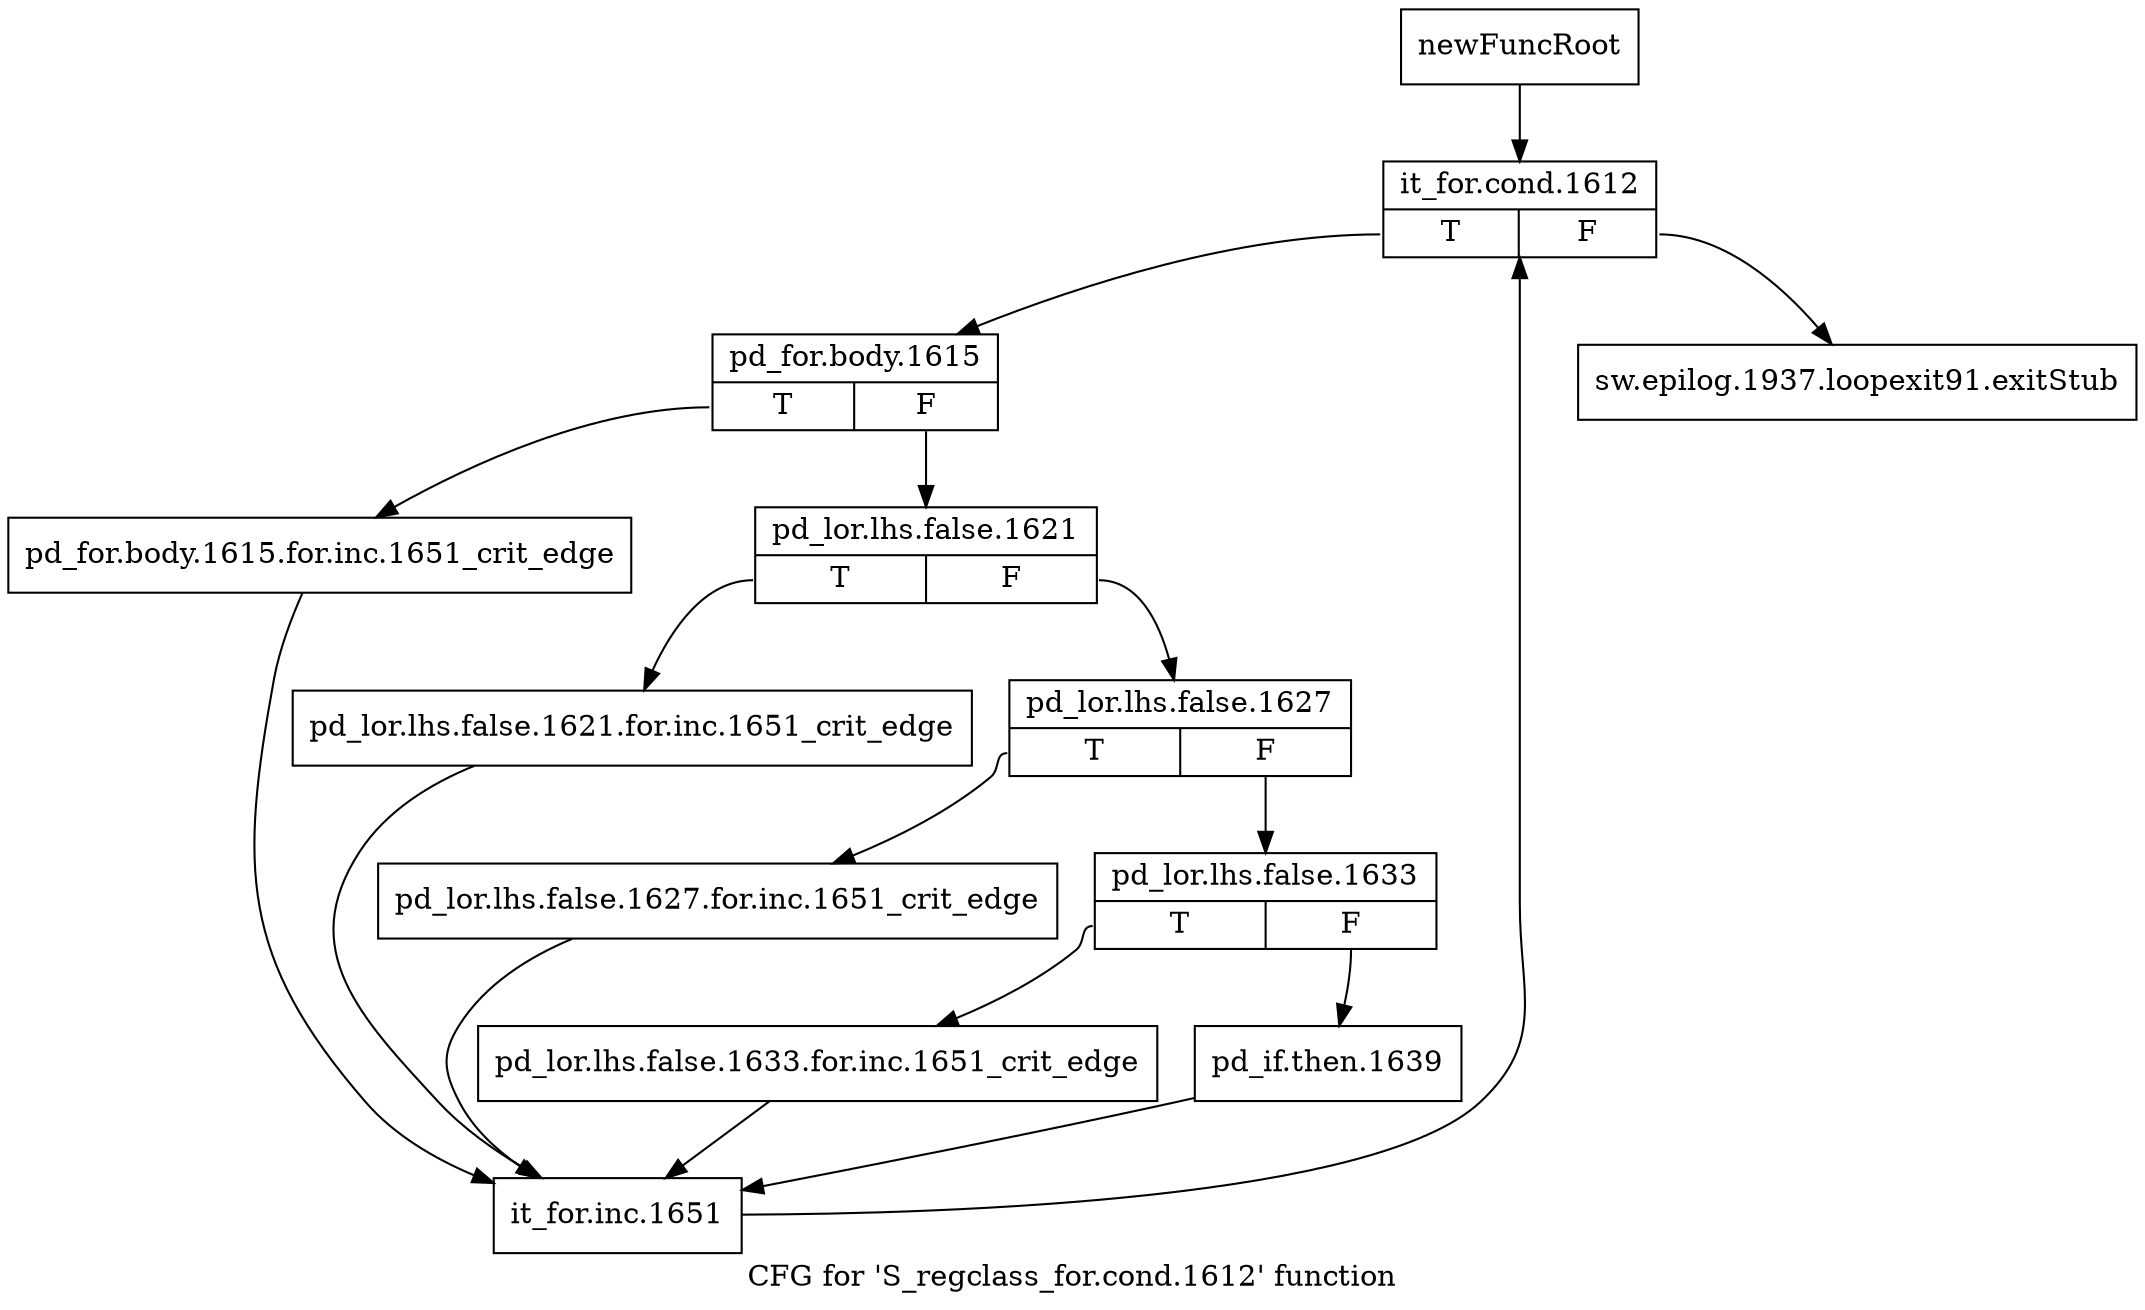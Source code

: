 digraph "CFG for 'S_regclass_for.cond.1612' function" {
	label="CFG for 'S_regclass_for.cond.1612' function";

	Node0x5232b80 [shape=record,label="{newFuncRoot}"];
	Node0x5232b80 -> Node0x5232c20;
	Node0x5232bd0 [shape=record,label="{sw.epilog.1937.loopexit91.exitStub}"];
	Node0x5232c20 [shape=record,label="{it_for.cond.1612|{<s0>T|<s1>F}}"];
	Node0x5232c20:s0 -> Node0x5232c70;
	Node0x5232c20:s1 -> Node0x5232bd0;
	Node0x5232c70 [shape=record,label="{pd_for.body.1615|{<s0>T|<s1>F}}"];
	Node0x5232c70:s0 -> Node0x5232ef0;
	Node0x5232c70:s1 -> Node0x5232cc0;
	Node0x5232cc0 [shape=record,label="{pd_lor.lhs.false.1621|{<s0>T|<s1>F}}"];
	Node0x5232cc0:s0 -> Node0x5232ea0;
	Node0x5232cc0:s1 -> Node0x5232d10;
	Node0x5232d10 [shape=record,label="{pd_lor.lhs.false.1627|{<s0>T|<s1>F}}"];
	Node0x5232d10:s0 -> Node0x5232e50;
	Node0x5232d10:s1 -> Node0x5232d60;
	Node0x5232d60 [shape=record,label="{pd_lor.lhs.false.1633|{<s0>T|<s1>F}}"];
	Node0x5232d60:s0 -> Node0x5232e00;
	Node0x5232d60:s1 -> Node0x5232db0;
	Node0x5232db0 [shape=record,label="{pd_if.then.1639}"];
	Node0x5232db0 -> Node0x5232f40;
	Node0x5232e00 [shape=record,label="{pd_lor.lhs.false.1633.for.inc.1651_crit_edge}"];
	Node0x5232e00 -> Node0x5232f40;
	Node0x5232e50 [shape=record,label="{pd_lor.lhs.false.1627.for.inc.1651_crit_edge}"];
	Node0x5232e50 -> Node0x5232f40;
	Node0x5232ea0 [shape=record,label="{pd_lor.lhs.false.1621.for.inc.1651_crit_edge}"];
	Node0x5232ea0 -> Node0x5232f40;
	Node0x5232ef0 [shape=record,label="{pd_for.body.1615.for.inc.1651_crit_edge}"];
	Node0x5232ef0 -> Node0x5232f40;
	Node0x5232f40 [shape=record,label="{it_for.inc.1651}"];
	Node0x5232f40 -> Node0x5232c20;
}
